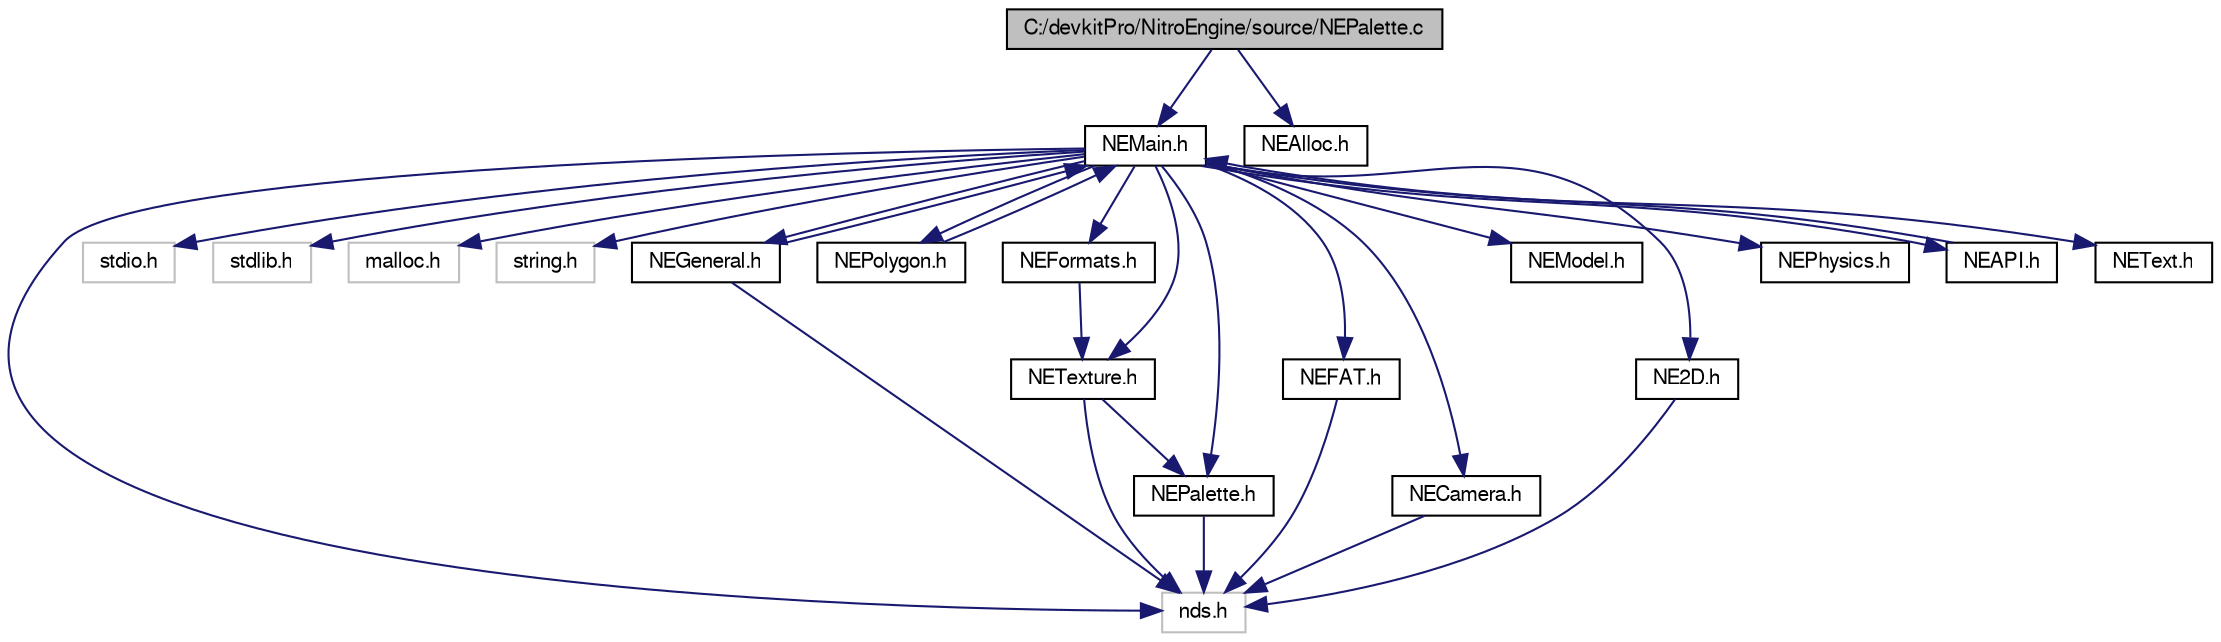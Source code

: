 digraph G
{
  bgcolor="transparent";
  edge [fontname="FreeSans",fontsize=10,labelfontname="FreeSans",labelfontsize=10];
  node [fontname="FreeSans",fontsize=10,shape=record];
  Node1 [label="C:/devkitPro/NitroEngine/source/NEPalette.c",height=0.2,width=0.4,color="black", fillcolor="grey75", style="filled" fontcolor="black"];
  Node1 -> Node2 [color="midnightblue",fontsize=10,style="solid",fontname="FreeSans"];
  Node2 [label="NEMain.h",height=0.2,width=0.4,color="black",URL="$_n_e_main_8h.html",tooltip="Main file of Nitro Engine."];
  Node2 -> Node3 [color="midnightblue",fontsize=10,style="solid",fontname="FreeSans"];
  Node3 [label="nds.h",height=0.2,width=0.4,color="grey75"];
  Node2 -> Node4 [color="midnightblue",fontsize=10,style="solid",fontname="FreeSans"];
  Node4 [label="stdio.h",height=0.2,width=0.4,color="grey75"];
  Node2 -> Node5 [color="midnightblue",fontsize=10,style="solid",fontname="FreeSans"];
  Node5 [label="stdlib.h",height=0.2,width=0.4,color="grey75"];
  Node2 -> Node6 [color="midnightblue",fontsize=10,style="solid",fontname="FreeSans"];
  Node6 [label="malloc.h",height=0.2,width=0.4,color="grey75"];
  Node2 -> Node7 [color="midnightblue",fontsize=10,style="solid",fontname="FreeSans"];
  Node7 [label="string.h",height=0.2,width=0.4,color="grey75"];
  Node2 -> Node8 [color="midnightblue",fontsize=10,style="solid",fontname="FreeSans"];
  Node8 [label="NEGeneral.h",height=0.2,width=0.4,color="black",URL="$_n_e_general_8h.html",tooltip="Init 3D mode and process functions."];
  Node8 -> Node3 [color="midnightblue",fontsize=10,style="solid",fontname="FreeSans"];
  Node8 -> Node2 [color="midnightblue",fontsize=10,style="solid",fontname="FreeSans"];
  Node2 -> Node9 [color="midnightblue",fontsize=10,style="solid",fontname="FreeSans"];
  Node9 [label="NEPolygon.h",height=0.2,width=0.4,color="black",URL="$_n_e_polygon_8h.html",tooltip="Functions to draw polygons and more..."];
  Node9 -> Node2 [color="midnightblue",fontsize=10,style="solid",fontname="FreeSans"];
  Node2 -> Node10 [color="midnightblue",fontsize=10,style="solid",fontname="FreeSans"];
  Node10 [label="NEFormats.h",height=0.2,width=0.4,color="black",URL="$_n_e_formats_8h.html",tooltip="Used to convert common formats into DS formats."];
  Node10 -> Node11 [color="midnightblue",fontsize=10,style="solid",fontname="FreeSans"];
  Node11 [label="NETexture.h",height=0.2,width=0.4,color="black",URL="$_n_e_texture_8h.html",tooltip="Texture and material functions."];
  Node11 -> Node3 [color="midnightblue",fontsize=10,style="solid",fontname="FreeSans"];
  Node11 -> Node12 [color="midnightblue",fontsize=10,style="solid",fontname="FreeSans"];
  Node12 [label="NEPalette.h",height=0.2,width=0.4,color="black",URL="$_n_e_palette_8h.html",tooltip="Functions for loading, using and deleting palettes."];
  Node12 -> Node3 [color="midnightblue",fontsize=10,style="solid",fontname="FreeSans"];
  Node2 -> Node13 [color="midnightblue",fontsize=10,style="solid",fontname="FreeSans"];
  Node13 [label="NEFAT.h",height=0.2,width=0.4,color="black",URL="$_n_e_f_a_t_8h.html",tooltip="Used to load data from FAT."];
  Node13 -> Node3 [color="midnightblue",fontsize=10,style="solid",fontname="FreeSans"];
  Node2 -> Node14 [color="midnightblue",fontsize=10,style="solid",fontname="FreeSans"];
  Node14 [label="NECamera.h",height=0.2,width=0.4,color="black",URL="$_n_e_camera_8h.html",tooltip="Structs and functions used to move/rotate/etc the camera."];
  Node14 -> Node3 [color="midnightblue",fontsize=10,style="solid",fontname="FreeSans"];
  Node2 -> Node12 [color="midnightblue",fontsize=10,style="solid",fontname="FreeSans"];
  Node2 -> Node11 [color="midnightblue",fontsize=10,style="solid",fontname="FreeSans"];
  Node2 -> Node15 [color="midnightblue",fontsize=10,style="solid",fontname="FreeSans"];
  Node15 [label="NEModel.h",height=0.2,width=0.4,color="black",URL="$_n_e_model_8h.html",tooltip="Functions draw models, etc..."];
  Node2 -> Node16 [color="midnightblue",fontsize=10,style="solid",fontname="FreeSans"];
  Node16 [label="NE2D.h",height=0.2,width=0.4,color="black",URL="$_n_e2_d_8h.html",tooltip="2D over 3D system."];
  Node16 -> Node3 [color="midnightblue",fontsize=10,style="solid",fontname="FreeSans"];
  Node2 -> Node17 [color="midnightblue",fontsize=10,style="solid",fontname="FreeSans"];
  Node17 [label="NEPhysics.h",height=0.2,width=0.4,color="black",URL="$_n_e_physics_8h.html",tooltip="Simple physics engine."];
  Node2 -> Node18 [color="midnightblue",fontsize=10,style="solid",fontname="FreeSans"];
  Node18 [label="NEAPI.h",height=0.2,width=0.4,color="black",URL="$_n_e_a_p_i_8h.html",tooltip="API functions."];
  Node18 -> Node2 [color="midnightblue",fontsize=10,style="solid",fontname="FreeSans"];
  Node2 -> Node19 [color="midnightblue",fontsize=10,style="solid",fontname="FreeSans"];
  Node19 [label="NEText.h",height=0.2,width=0.4,color="black",URL="$_n_e_text_8h.html",tooltip="Text system."];
  Node1 -> Node20 [color="midnightblue",fontsize=10,style="solid",fontname="FreeSans"];
  Node20 [label="NEAlloc.h",height=0.2,width=0.4,color="black",URL="$_n_e_alloc_8h.html",tooltip="VRAM handling."];
}
